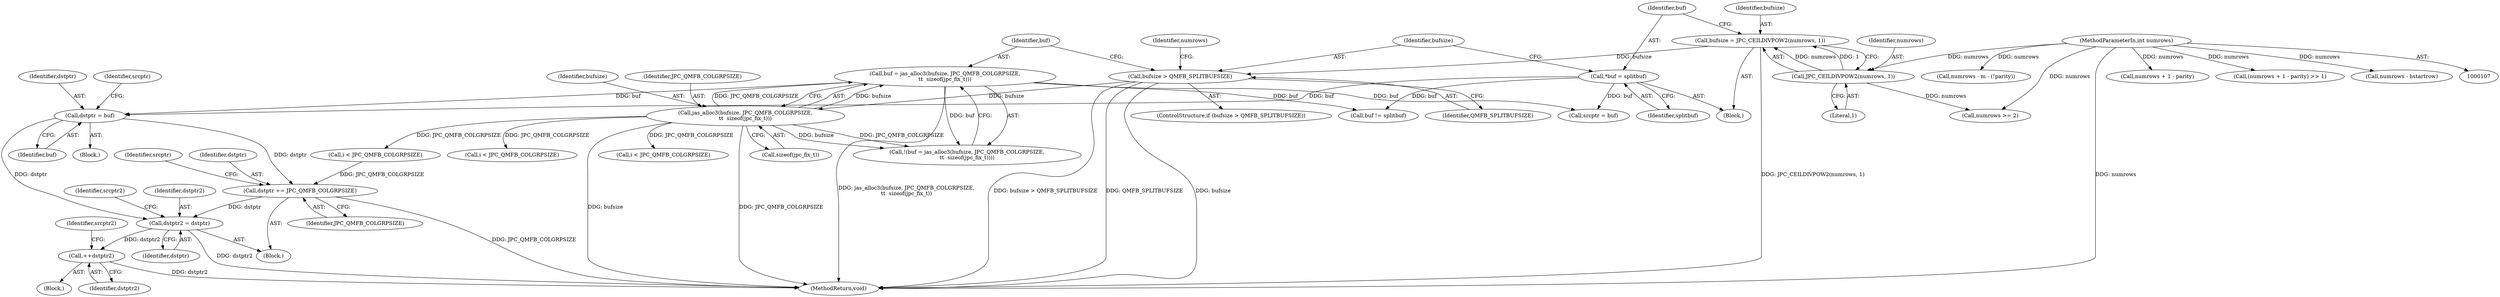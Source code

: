 digraph "0_jasper_4a59cfaf9ab3d48fca4a15c0d2674bf7138e3d1a_1@pointer" {
"1000170" [label="(Call,dstptr = buf)"];
"1000139" [label="(Call,buf = jas_alloc3(bufsize, JPC_QMFB_COLGRPSIZE,\n\t\t  sizeof(jpc_fix_t)))"];
"1000141" [label="(Call,jas_alloc3(bufsize, JPC_QMFB_COLGRPSIZE,\n\t\t  sizeof(jpc_fix_t)))"];
"1000133" [label="(Call,bufsize > QMFB_SPLITBUFSIZE)"];
"1000114" [label="(Call,bufsize = JPC_CEILDIVPOW2(numrows, 1))"];
"1000116" [label="(Call,JPC_CEILDIVPOW2(numrows, 1))"];
"1000109" [label="(MethodParameterIn,int numrows)"];
"1000121" [label="(Call,*buf = splitbuf)"];
"1000189" [label="(Call,dstptr2 = dstptr)"];
"1000210" [label="(Call,++dstptr2)"];
"1000214" [label="(Call,dstptr += JPC_QMFB_COLGRPSIZE)"];
"1000116" [label="(Call,JPC_CEILDIVPOW2(numrows, 1))"];
"1000189" [label="(Call,dstptr2 = dstptr)"];
"1000142" [label="(Identifier,bufsize)"];
"1000109" [label="(MethodParameterIn,int numrows)"];
"1000117" [label="(Identifier,numrows)"];
"1000138" [label="(Call,!(buf = jas_alloc3(bufsize, JPC_QMFB_COLGRPSIZE,\n\t\t  sizeof(jpc_fix_t))))"];
"1000244" [label="(Call,numrows - m - (!parity))"];
"1000204" [label="(Block,)"];
"1000199" [label="(Call,i < JPC_QMFB_COLGRPSIZE)"];
"1000170" [label="(Call,dstptr = buf)"];
"1000114" [label="(Call,bufsize = JPC_CEILDIVPOW2(numrows, 1))"];
"1000347" [label="(MethodReturn,void)"];
"1000215" [label="(Identifier,dstptr)"];
"1000297" [label="(Call,srcptr = buf)"];
"1000115" [label="(Identifier,bufsize)"];
"1000144" [label="(Call,sizeof(jpc_fix_t))"];
"1000266" [label="(Call,i < JPC_QMFB_COLGRPSIZE)"];
"1000174" [label="(Identifier,srcptr)"];
"1000133" [label="(Call,bufsize > QMFB_SPLITBUFSIZE)"];
"1000118" [label="(Literal,1)"];
"1000141" [label="(Call,jas_alloc3(bufsize, JPC_QMFB_COLGRPSIZE,\n\t\t  sizeof(jpc_fix_t)))"];
"1000319" [label="(Call,i < JPC_QMFB_COLGRPSIZE)"];
"1000193" [label="(Identifier,srcptr2)"];
"1000135" [label="(Identifier,QMFB_SPLITBUFSIZE)"];
"1000213" [label="(Identifier,srcptr2)"];
"1000191" [label="(Identifier,dstptr)"];
"1000123" [label="(Identifier,splitbuf)"];
"1000190" [label="(Identifier,dstptr2)"];
"1000156" [label="(Call,numrows + 1 - parity)"];
"1000152" [label="(Block,)"];
"1000150" [label="(Identifier,numrows)"];
"1000211" [label="(Identifier,dstptr2)"];
"1000112" [label="(Block,)"];
"1000216" [label="(Identifier,JPC_QMFB_COLGRPSIZE)"];
"1000149" [label="(Call,numrows >= 2)"];
"1000172" [label="(Identifier,buf)"];
"1000210" [label="(Call,++dstptr2)"];
"1000218" [label="(Identifier,srcptr)"];
"1000214" [label="(Call,dstptr += JPC_QMFB_COLGRPSIZE)"];
"1000341" [label="(Call,buf != splitbuf)"];
"1000134" [label="(Identifier,bufsize)"];
"1000121" [label="(Call,*buf = splitbuf)"];
"1000171" [label="(Identifier,dstptr)"];
"1000139" [label="(Call,buf = jas_alloc3(bufsize, JPC_QMFB_COLGRPSIZE,\n\t\t  sizeof(jpc_fix_t)))"];
"1000122" [label="(Identifier,buf)"];
"1000143" [label="(Identifier,JPC_QMFB_COLGRPSIZE)"];
"1000155" [label="(Call,(numrows + 1 - parity) >> 1)"];
"1000164" [label="(Call,numrows - hstartrow)"];
"1000132" [label="(ControlStructure,if (bufsize > QMFB_SPLITBUFSIZE))"];
"1000140" [label="(Identifier,buf)"];
"1000188" [label="(Block,)"];
"1000170" -> "1000152"  [label="AST: "];
"1000170" -> "1000172"  [label="CFG: "];
"1000171" -> "1000170"  [label="AST: "];
"1000172" -> "1000170"  [label="AST: "];
"1000174" -> "1000170"  [label="CFG: "];
"1000139" -> "1000170"  [label="DDG: buf"];
"1000121" -> "1000170"  [label="DDG: buf"];
"1000170" -> "1000189"  [label="DDG: dstptr"];
"1000170" -> "1000214"  [label="DDG: dstptr"];
"1000139" -> "1000138"  [label="AST: "];
"1000139" -> "1000141"  [label="CFG: "];
"1000140" -> "1000139"  [label="AST: "];
"1000141" -> "1000139"  [label="AST: "];
"1000138" -> "1000139"  [label="CFG: "];
"1000139" -> "1000347"  [label="DDG: jas_alloc3(bufsize, JPC_QMFB_COLGRPSIZE,\n\t\t  sizeof(jpc_fix_t))"];
"1000139" -> "1000138"  [label="DDG: buf"];
"1000141" -> "1000139"  [label="DDG: bufsize"];
"1000141" -> "1000139"  [label="DDG: JPC_QMFB_COLGRPSIZE"];
"1000139" -> "1000297"  [label="DDG: buf"];
"1000139" -> "1000341"  [label="DDG: buf"];
"1000141" -> "1000144"  [label="CFG: "];
"1000142" -> "1000141"  [label="AST: "];
"1000143" -> "1000141"  [label="AST: "];
"1000144" -> "1000141"  [label="AST: "];
"1000141" -> "1000347"  [label="DDG: bufsize"];
"1000141" -> "1000347"  [label="DDG: JPC_QMFB_COLGRPSIZE"];
"1000141" -> "1000138"  [label="DDG: bufsize"];
"1000141" -> "1000138"  [label="DDG: JPC_QMFB_COLGRPSIZE"];
"1000133" -> "1000141"  [label="DDG: bufsize"];
"1000141" -> "1000199"  [label="DDG: JPC_QMFB_COLGRPSIZE"];
"1000141" -> "1000266"  [label="DDG: JPC_QMFB_COLGRPSIZE"];
"1000141" -> "1000319"  [label="DDG: JPC_QMFB_COLGRPSIZE"];
"1000133" -> "1000132"  [label="AST: "];
"1000133" -> "1000135"  [label="CFG: "];
"1000134" -> "1000133"  [label="AST: "];
"1000135" -> "1000133"  [label="AST: "];
"1000140" -> "1000133"  [label="CFG: "];
"1000150" -> "1000133"  [label="CFG: "];
"1000133" -> "1000347"  [label="DDG: bufsize"];
"1000133" -> "1000347"  [label="DDG: bufsize > QMFB_SPLITBUFSIZE"];
"1000133" -> "1000347"  [label="DDG: QMFB_SPLITBUFSIZE"];
"1000114" -> "1000133"  [label="DDG: bufsize"];
"1000114" -> "1000112"  [label="AST: "];
"1000114" -> "1000116"  [label="CFG: "];
"1000115" -> "1000114"  [label="AST: "];
"1000116" -> "1000114"  [label="AST: "];
"1000122" -> "1000114"  [label="CFG: "];
"1000114" -> "1000347"  [label="DDG: JPC_CEILDIVPOW2(numrows, 1)"];
"1000116" -> "1000114"  [label="DDG: numrows"];
"1000116" -> "1000114"  [label="DDG: 1"];
"1000116" -> "1000118"  [label="CFG: "];
"1000117" -> "1000116"  [label="AST: "];
"1000118" -> "1000116"  [label="AST: "];
"1000109" -> "1000116"  [label="DDG: numrows"];
"1000116" -> "1000149"  [label="DDG: numrows"];
"1000109" -> "1000107"  [label="AST: "];
"1000109" -> "1000347"  [label="DDG: numrows"];
"1000109" -> "1000149"  [label="DDG: numrows"];
"1000109" -> "1000155"  [label="DDG: numrows"];
"1000109" -> "1000156"  [label="DDG: numrows"];
"1000109" -> "1000164"  [label="DDG: numrows"];
"1000109" -> "1000244"  [label="DDG: numrows"];
"1000121" -> "1000112"  [label="AST: "];
"1000121" -> "1000123"  [label="CFG: "];
"1000122" -> "1000121"  [label="AST: "];
"1000123" -> "1000121"  [label="AST: "];
"1000134" -> "1000121"  [label="CFG: "];
"1000121" -> "1000297"  [label="DDG: buf"];
"1000121" -> "1000341"  [label="DDG: buf"];
"1000189" -> "1000188"  [label="AST: "];
"1000189" -> "1000191"  [label="CFG: "];
"1000190" -> "1000189"  [label="AST: "];
"1000191" -> "1000189"  [label="AST: "];
"1000193" -> "1000189"  [label="CFG: "];
"1000189" -> "1000347"  [label="DDG: dstptr2"];
"1000214" -> "1000189"  [label="DDG: dstptr"];
"1000189" -> "1000210"  [label="DDG: dstptr2"];
"1000210" -> "1000204"  [label="AST: "];
"1000210" -> "1000211"  [label="CFG: "];
"1000211" -> "1000210"  [label="AST: "];
"1000213" -> "1000210"  [label="CFG: "];
"1000210" -> "1000347"  [label="DDG: dstptr2"];
"1000214" -> "1000188"  [label="AST: "];
"1000214" -> "1000216"  [label="CFG: "];
"1000215" -> "1000214"  [label="AST: "];
"1000216" -> "1000214"  [label="AST: "];
"1000218" -> "1000214"  [label="CFG: "];
"1000214" -> "1000347"  [label="DDG: JPC_QMFB_COLGRPSIZE"];
"1000199" -> "1000214"  [label="DDG: JPC_QMFB_COLGRPSIZE"];
}
